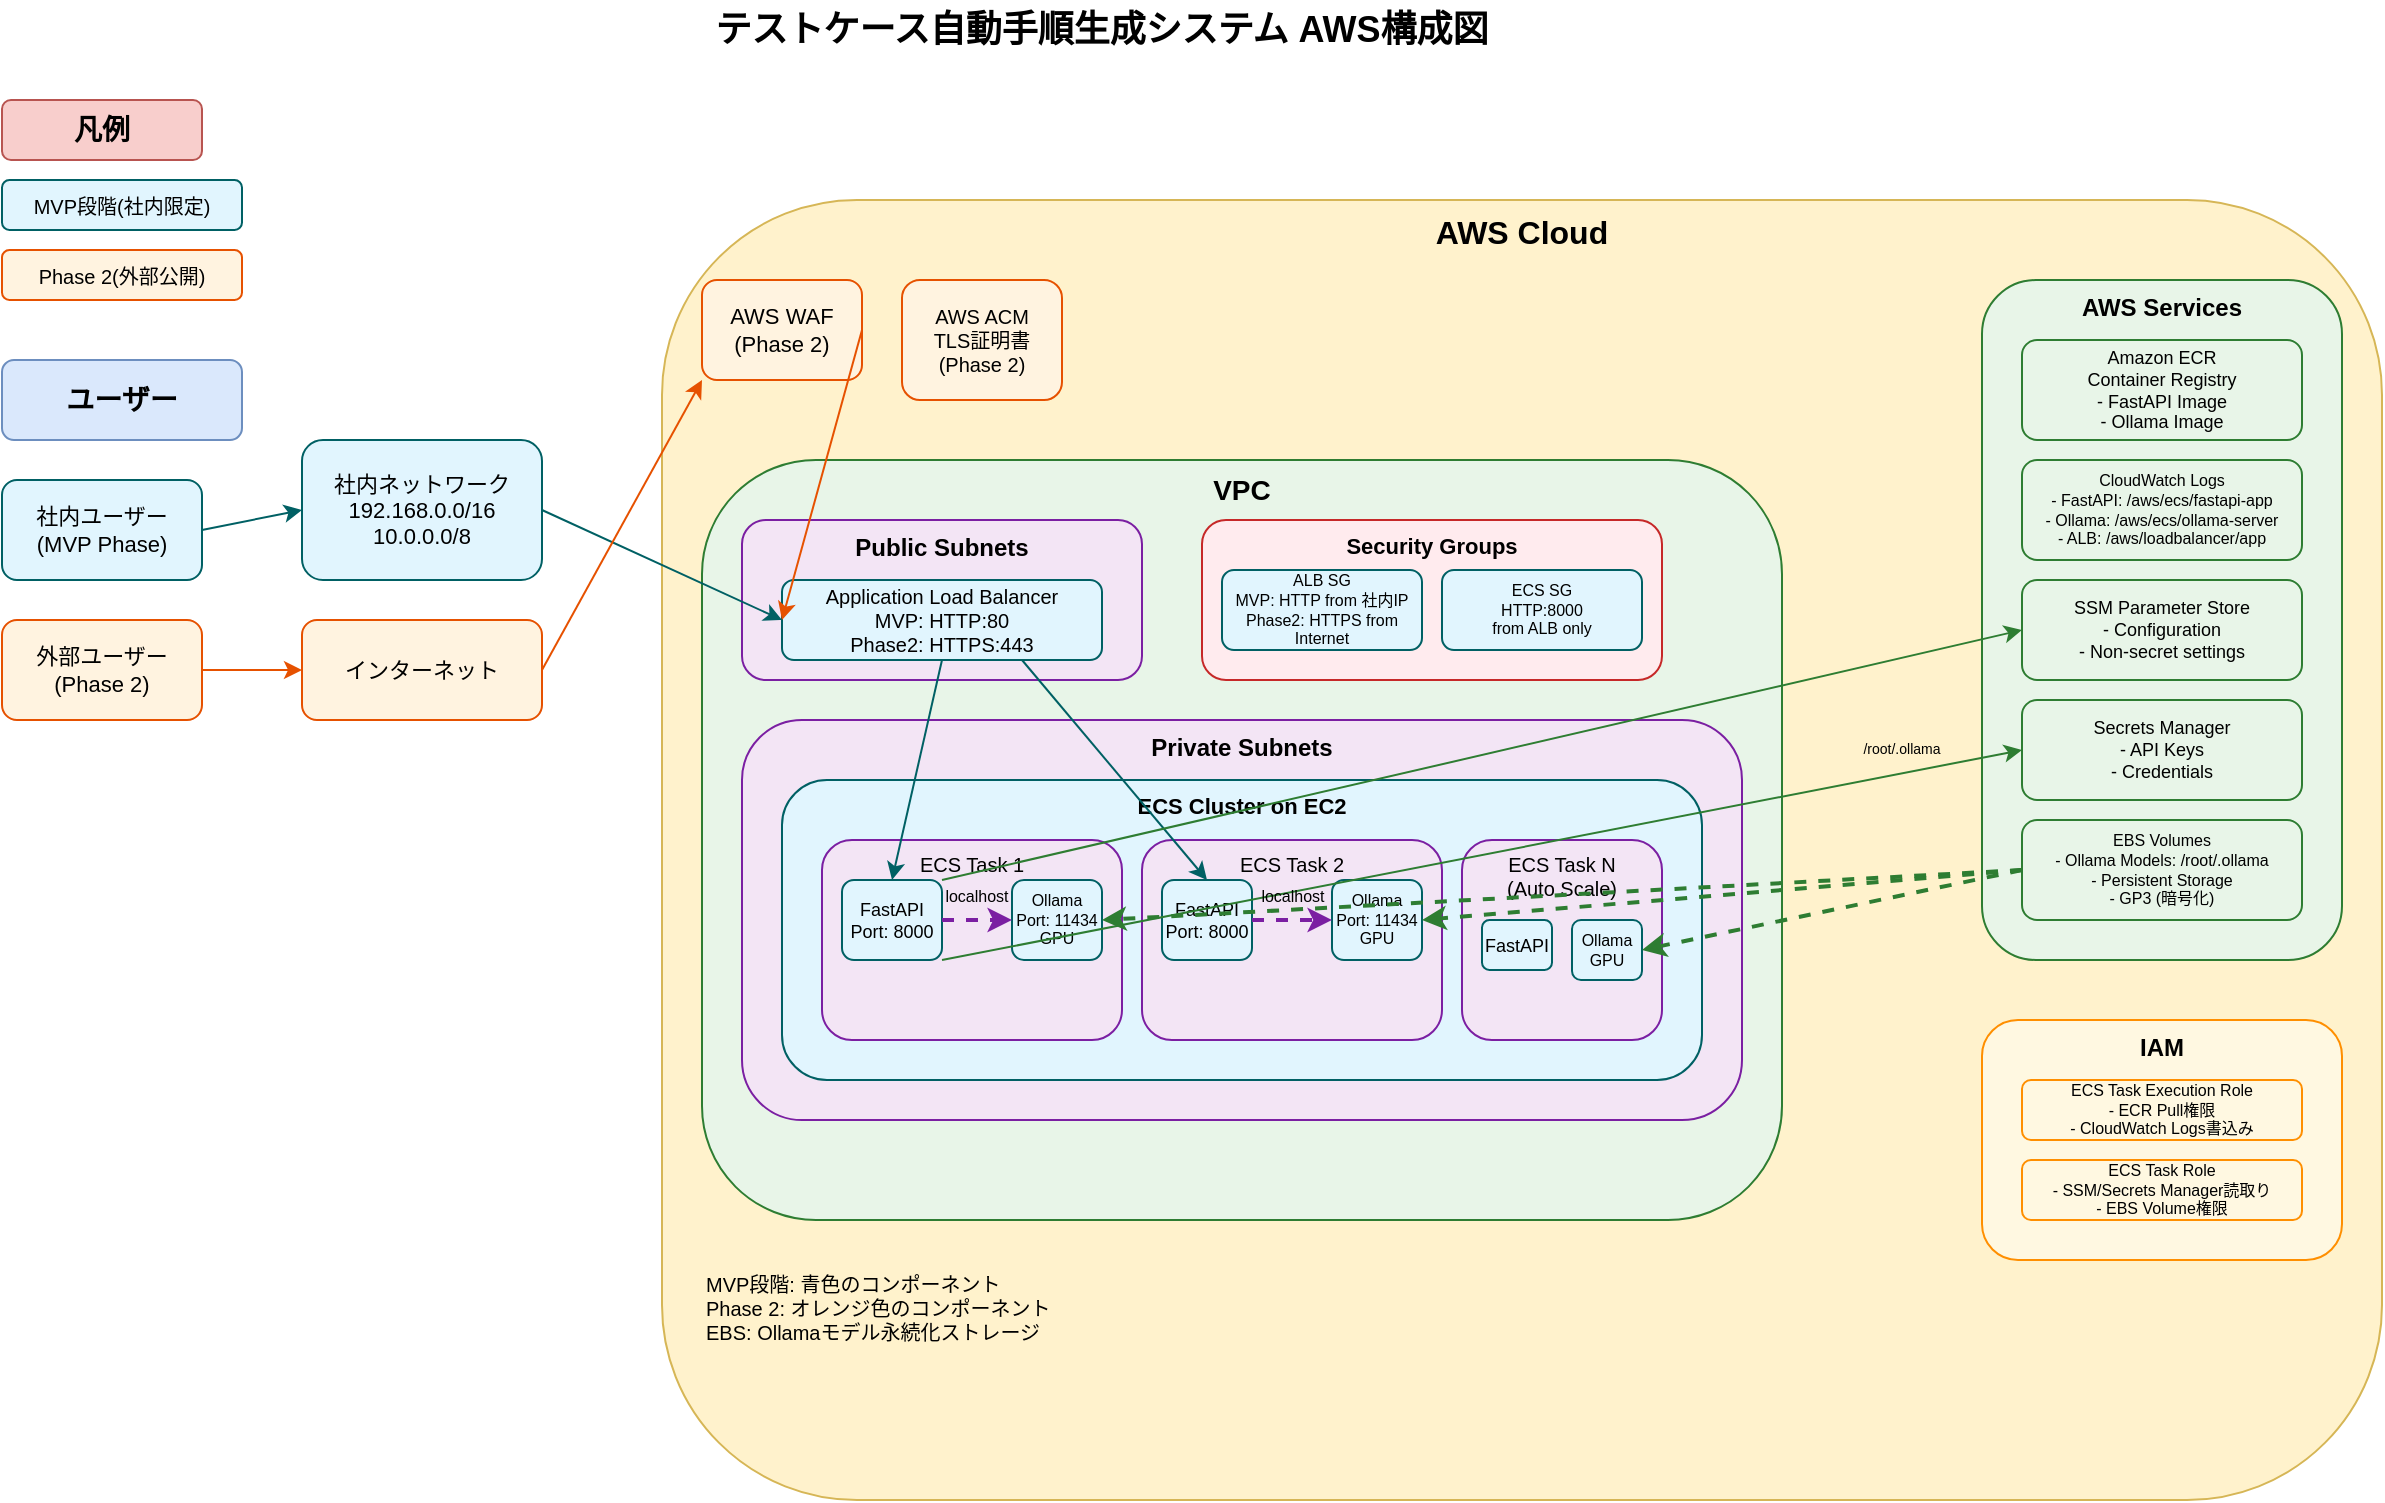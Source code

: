 <mxfile version="28.1.2">
  <diagram name="AWS Architecture" id="aws-architecture">
    <mxGraphModel dx="1213" dy="828" grid="1" gridSize="10" guides="1" tooltips="1" connect="1" arrows="1" fold="1" page="1" pageScale="1" pageWidth="1169" pageHeight="827" math="0" shadow="0">
      <root>
        <mxCell id="0" />
        <mxCell id="1" parent="0" />
        <mxCell id="title" value="テストケース自動手順生成システム AWS構成図" style="text;html=1;strokeColor=none;fillColor=none;align=center;verticalAlign=middle;whiteSpace=wrap;rounded=0;fontSize=18;fontStyle=1;fontColor=#000000;" parent="1" vertex="1">
          <mxGeometry x="400" y="20" width="400" height="30" as="geometry" />
        </mxCell>
        <mxCell id="legend" value="凡例" style="rounded=1;whiteSpace=wrap;html=1;fontSize=14;fontStyle=1;fillColor=#f8cecc;strokeColor=#b85450;fontColor=#000000;" parent="1" vertex="1">
          <mxGeometry x="50" y="70" width="100" height="30" as="geometry" />
        </mxCell>
        <mxCell id="legend-mvp" value="MVP段階(社内限定)" style="rounded=1;whiteSpace=wrap;html=1;fontSize=10;fillColor=#e1f5fe;strokeColor=#006064;fontColor=#000000;" parent="1" vertex="1">
          <mxGeometry x="50" y="110" width="120" height="25" as="geometry" />
        </mxCell>
        <mxCell id="legend-phase2" value="Phase 2(外部公開)" style="rounded=1;whiteSpace=wrap;html=1;fontSize=10;fillColor=#fff3e0;strokeColor=#e65100;fontColor=#000000;" parent="1" vertex="1">
          <mxGeometry x="50" y="145" width="120" height="25" as="geometry" />
        </mxCell>
        <mxCell id="users-group" value="ユーザー" style="rounded=1;whiteSpace=wrap;html=1;fontSize=14;fontStyle=1;fillColor=#dae8fc;strokeColor=#6c8ebf;fontColor=#000000;" parent="1" vertex="1">
          <mxGeometry x="50" y="200" width="120" height="40" as="geometry" />
        </mxCell>
        <mxCell id="user-internal" value="社内ユーザー&#xa;(MVP Phase)" style="rounded=1;whiteSpace=wrap;html=1;fontSize=11;fillColor=#e1f5fe;strokeColor=#006064;fontColor=#000000;" parent="1" vertex="1">
          <mxGeometry x="50" y="260" width="100" height="50" as="geometry" />
        </mxCell>
        <mxCell id="user-external" value="外部ユーザー&#xa;(Phase 2)" style="rounded=1;whiteSpace=wrap;html=1;fontSize=11;fillColor=#fff3e0;strokeColor=#e65100;fontColor=#000000;" parent="1" vertex="1">
          <mxGeometry x="50" y="330" width="100" height="50" as="geometry" />
        </mxCell>
        <mxCell id="corp-network" value="社内ネットワーク&#xa;192.168.0.0/16&#xa;10.0.0.0/8" style="rounded=1;whiteSpace=wrap;html=1;fontSize=11;fillColor=#e1f5fe;strokeColor=#006064;fontColor=#000000;" parent="1" vertex="1">
          <mxGeometry x="200" y="240" width="120" height="70" as="geometry" />
        </mxCell>
        <mxCell id="internet" value="インターネット" style="rounded=1;whiteSpace=wrap;html=1;fontSize=11;fillColor=#fff3e0;strokeColor=#e65100;fontColor=#000000;" parent="1" vertex="1">
          <mxGeometry x="200" y="330" width="120" height="50" as="geometry" />
        </mxCell>
        <mxCell id="aws-cloud" value="AWS Cloud" style="rounded=1;whiteSpace=wrap;html=1;fontSize=16;fontStyle=1;fillColor=#fff2cc;strokeColor=#d6b656;verticalAlign=top;fontColor=#000000;" parent="1" vertex="1">
          <mxGeometry x="380" y="120" width="860" height="650" as="geometry" />
        </mxCell>
        <mxCell id="waf" value="AWS WAF&#xa;(Phase 2)" style="rounded=1;whiteSpace=wrap;html=1;fontSize=11;fillColor=#fff3e0;strokeColor=#e65100;fontColor=#000000;" parent="1" vertex="1">
          <mxGeometry x="400" y="160" width="80" height="50" as="geometry" />
        </mxCell>
        <mxCell id="acm" value="AWS ACM&#xa;TLS証明書&#xa;(Phase 2)" style="rounded=1;whiteSpace=wrap;html=1;fontSize=10;fillColor=#fff3e0;strokeColor=#e65100;fontColor=#000000;" parent="1" vertex="1">
          <mxGeometry x="500" y="160" width="80" height="60" as="geometry" />
        </mxCell>
        <mxCell id="vpc" value="VPC" style="rounded=1;whiteSpace=wrap;html=1;fontSize=14;fontStyle=1;fillColor=#e8f5e8;strokeColor=#2e7d32;verticalAlign=top;fontColor=#000000;" parent="1" vertex="1">
          <mxGeometry x="400" y="250" width="540" height="380" as="geometry" />
        </mxCell>
        <mxCell id="public-subnet" value="Public Subnets" style="rounded=1;whiteSpace=wrap;html=1;fontSize=12;fontStyle=1;fillColor=#f3e5f5;strokeColor=#7b1fa2;verticalAlign=top;fontColor=#000000;" parent="1" vertex="1">
          <mxGeometry x="420" y="280" width="200" height="80" as="geometry" />
        </mxCell>
        <mxCell id="alb" value="Application Load Balancer&#xa;MVP: HTTP:80&#xa;Phase2: HTTPS:443" style="rounded=1;whiteSpace=wrap;html=1;fontSize=10;fillColor=#e1f5fe;strokeColor=#006064;fontColor=#000000;" parent="1" vertex="1">
          <mxGeometry x="440" y="310" width="160" height="40" as="geometry" />
        </mxCell>
        <mxCell id="private-subnet" value="Private Subnets" style="rounded=1;whiteSpace=wrap;html=1;fontSize=12;fontStyle=1;fillColor=#f3e5f5;strokeColor=#7b1fa2;verticalAlign=top;fontColor=#000000;" parent="1" vertex="1">
          <mxGeometry x="420" y="380" width="500" height="200" as="geometry" />
        </mxCell>
        <mxCell id="ecs-cluster" value="ECS Cluster on EC2" style="rounded=1;whiteSpace=wrap;html=1;fontSize=11;fontStyle=1;fillColor=#e1f5fe;strokeColor=#006064;verticalAlign=top;fontColor=#000000;" parent="1" vertex="1">
          <mxGeometry x="440" y="410" width="460" height="150" as="geometry" />
        </mxCell>
        <mxCell id="ecs-task1" value="ECS Task 1" style="rounded=1;whiteSpace=wrap;html=1;fontSize=10;fillColor=#f3e5f5;strokeColor=#7b1fa2;verticalAlign=top;fontColor=#000000;" parent="1" vertex="1">
          <mxGeometry x="460" y="440" width="150" height="100" as="geometry" />
        </mxCell>
        <mxCell id="fastapi1" value="FastAPI&#xa;Port: 8000" style="rounded=1;whiteSpace=wrap;html=1;fontSize=9;fillColor=#e1f5fe;strokeColor=#006064;fontColor=#000000;" parent="1" vertex="1">
          <mxGeometry x="470" y="460" width="50" height="40" as="geometry" />
        </mxCell>
        <mxCell id="ollama1" value="Ollama&#xa;Port: 11434&#xa;GPU" style="rounded=1;whiteSpace=wrap;html=1;fontSize=8;fillColor=#e1f5fe;strokeColor=#006064;fontColor=#000000;" parent="1" vertex="1">
          <mxGeometry x="555" y="460" width="45" height="40" as="geometry" />
        </mxCell>
        <mxCell id="ecs-task2" value="ECS Task 2" style="rounded=1;whiteSpace=wrap;html=1;fontSize=10;fillColor=#f3e5f5;strokeColor=#7b1fa2;verticalAlign=top;fontColor=#000000;" parent="1" vertex="1">
          <mxGeometry x="620" y="440" width="150" height="100" as="geometry" />
        </mxCell>
        <mxCell id="fastapi2" value="FastAPI&#xa;Port: 8000" style="rounded=1;whiteSpace=wrap;html=1;fontSize=9;fillColor=#e1f5fe;strokeColor=#006064;fontColor=#000000;" parent="1" vertex="1">
          <mxGeometry x="630" y="460" width="45" height="40" as="geometry" />
        </mxCell>
        <mxCell id="ollama2" value="Ollama&#xa;Port: 11434&#xa;GPU" style="rounded=1;whiteSpace=wrap;html=1;fontSize=8;fillColor=#e1f5fe;strokeColor=#006064;fontColor=#000000;" parent="1" vertex="1">
          <mxGeometry x="715" y="460" width="45" height="40" as="geometry" />
        </mxCell>
        <mxCell id="ecs-taskN" value="ECS Task N&#xa;(Auto Scale)" style="rounded=1;whiteSpace=wrap;html=1;fontSize=10;fillColor=#f3e5f5;strokeColor=#7b1fa2;verticalAlign=top;fontColor=#000000;" parent="1" vertex="1">
          <mxGeometry x="780" y="440" width="100" height="100" as="geometry" />
        </mxCell>
        <mxCell id="fastapIN" value="FastAPI" style="rounded=1;whiteSpace=wrap;html=1;fontSize=9;fillColor=#e1f5fe;strokeColor=#006064;fontColor=#000000;" parent="1" vertex="1">
          <mxGeometry x="790" y="480" width="35" height="25" as="geometry" />
        </mxCell>
        <mxCell id="ollamaN" value="Ollama&#xa;GPU" style="rounded=1;whiteSpace=wrap;html=1;fontSize=8;fillColor=#e1f5fe;strokeColor=#006064;fontColor=#000000;" parent="1" vertex="1">
          <mxGeometry x="835" y="480" width="35" height="30" as="geometry" />
        </mxCell>
        <mxCell id="sg-container" value="Security Groups" style="rounded=1;whiteSpace=wrap;html=1;fontSize=11;fontStyle=1;fillColor=#ffebee;strokeColor=#c62828;verticalAlign=top;fontColor=#000000;" parent="1" vertex="1">
          <mxGeometry x="650" y="280" width="230" height="80" as="geometry" />
        </mxCell>
        <mxCell id="sg-alb" value="ALB SG&#xa;MVP: HTTP from 社内IP&#xa;Phase2: HTTPS from Internet" style="rounded=1;whiteSpace=wrap;html=1;fontSize=8;fillColor=#e1f5fe;strokeColor=#006064;fontColor=#000000;" parent="1" vertex="1">
          <mxGeometry x="660" y="305" width="100" height="40" as="geometry" />
        </mxCell>
        <mxCell id="sg-ecs" value="ECS SG&#xa;HTTP:8000&#xa;from ALB only" style="rounded=1;whiteSpace=wrap;html=1;fontSize=8;fillColor=#e1f5fe;strokeColor=#006064;fontColor=#000000;" parent="1" vertex="1">
          <mxGeometry x="770" y="305" width="100" height="40" as="geometry" />
        </mxCell>
        <mxCell id="aws-services" value="AWS Services" style="rounded=1;whiteSpace=wrap;html=1;fontSize=12;fontStyle=1;fillColor=#e8f5e8;strokeColor=#2e7d32;verticalAlign=top;fontColor=#000000;" parent="1" vertex="1">
          <mxGeometry x="1040" y="160" width="180" height="340" as="geometry" />
        </mxCell>
        <mxCell id="ecr" value="Amazon ECR&#xa;Container Registry&#xa;- FastAPI Image&#xa;- Ollama Image" style="rounded=1;whiteSpace=wrap;html=1;fontSize=9;fillColor=#e8f5e8;strokeColor=#2e7d32;fontColor=#000000;" parent="1" vertex="1">
          <mxGeometry x="1060" y="190" width="140" height="50" as="geometry" />
        </mxCell>
        <mxCell id="cloudwatch" value="CloudWatch Logs&#xa;- FastAPI: /aws/ecs/fastapi-app&#xa;- Ollama: /aws/ecs/ollama-server&#xa;- ALB: /aws/loadbalancer/app" style="rounded=1;whiteSpace=wrap;html=1;fontSize=8;fillColor=#e8f5e8;strokeColor=#2e7d32;fontColor=#000000;" parent="1" vertex="1">
          <mxGeometry x="1060" y="250" width="140" height="50" as="geometry" />
        </mxCell>
        <mxCell id="ssm" value="SSM Parameter Store&#xa;- Configuration&#xa;- Non-secret settings" style="rounded=1;whiteSpace=wrap;html=1;fontSize=9;fillColor=#e8f5e8;strokeColor=#2e7d32;fontColor=#000000;" parent="1" vertex="1">
          <mxGeometry x="1060" y="310" width="140" height="50" as="geometry" />
        </mxCell>
        <mxCell id="secrets" value="Secrets Manager&#xa;- API Keys&#xa;- Credentials" style="rounded=1;whiteSpace=wrap;html=1;fontSize=9;fillColor=#e8f5e8;strokeColor=#2e7d32;fontColor=#000000;" parent="1" vertex="1">
          <mxGeometry x="1060" y="370" width="140" height="50" as="geometry" />
        </mxCell>
        <mxCell id="ebs" value="EBS Volumes&#xa;- Ollama Models: /root/.ollama&#xa;- Persistent Storage&#xa;- GP3 (暗号化)" style="rounded=1;whiteSpace=wrap;html=1;fontSize=8;fillColor=#e8f5e8;strokeColor=#2e7d32;fontColor=#000000;" parent="1" vertex="1">
          <mxGeometry x="1060" y="430" width="140" height="50" as="geometry" />
        </mxCell>
        <mxCell id="iam-container" value="IAM" style="rounded=1;whiteSpace=wrap;html=1;fontSize=12;fontStyle=1;fillColor=#fff8e1;strokeColor=#ff8f00;verticalAlign=top;fontColor=#000000;" parent="1" vertex="1">
          <mxGeometry x="1040" y="530" width="180" height="120" as="geometry" />
        </mxCell>
        <mxCell id="iam-exec" value="ECS Task Execution Role&#xa;- ECR Pull権限&#xa;- CloudWatch Logs書込み" style="rounded=1;whiteSpace=wrap;html=1;fontSize=8;fillColor=#fff8e1;strokeColor=#ff8f00;fontColor=#000000;" parent="1" vertex="1">
          <mxGeometry x="1060" y="560" width="140" height="30" as="geometry" />
        </mxCell>
        <mxCell id="iam-task" value="ECS Task Role&#xa;- SSM/Secrets Manager読取り&#xa;- EBS Volume権限" style="rounded=1;whiteSpace=wrap;html=1;fontSize=8;fillColor=#fff8e1;strokeColor=#ff8f00;fontColor=#000000;" parent="1" vertex="1">
          <mxGeometry x="1060" y="600" width="140" height="30" as="geometry" />
        </mxCell>
        <mxCell id="conn1" style="endArrow=classic;html=1;fontSize=12;exitX=1;exitY=0.5;exitDx=0;exitDy=0;entryX=0;entryY=0.5;entryDx=0;entryDy=0;strokeColor=#006064;" parent="1" source="user-internal" target="corp-network" edge="1">
          <mxGeometry width="50" height="50" relative="1" as="geometry">
            <mxPoint x="150" y="285" as="sourcePoint" />
            <mxPoint x="200" y="235" as="targetPoint" />
          </mxGeometry>
        </mxCell>
        <mxCell id="conn2" style="endArrow=classic;html=1;fontSize=12;exitX=1;exitY=0.5;exitDx=0;exitDy=0;entryX=0;entryY=0.5;entryDx=0;entryDy=0;strokeColor=#e65100;" parent="1" source="user-external" target="internet" edge="1">
          <mxGeometry width="50" height="50" relative="1" as="geometry">
            <mxPoint x="150" y="355" as="sourcePoint" />
            <mxPoint x="200" y="305" as="targetPoint" />
          </mxGeometry>
        </mxCell>
        <mxCell id="conn3" style="endArrow=classic;html=1;fontSize=12;exitX=1;exitY=0.5;exitDx=0;exitDy=0;entryX=0;entryY=0.5;entryDx=0;entryDy=0;strokeColor=#006064;" parent="1" source="corp-network" target="alb" edge="1">
          <mxGeometry width="50" height="50" relative="1" as="geometry">
            <mxPoint x="320" y="275" as="sourcePoint" />
            <mxPoint x="370" y="225" as="targetPoint" />
          </mxGeometry>
        </mxCell>
        <mxCell id="conn4" style="endArrow=classic;html=1;fontSize=12;exitX=1;exitY=0.5;exitDx=0;exitDy=0;entryX=0;entryY=1;entryDx=0;entryDy=0;strokeColor=#e65100;" parent="1" source="internet" target="waf" edge="1">
          <mxGeometry width="50" height="50" relative="1" as="geometry">
            <mxPoint x="320" y="355" as="sourcePoint" />
            <mxPoint x="370" y="305" as="targetPoint" />
          </mxGeometry>
        </mxCell>
        <mxCell id="conn5" style="endArrow=classic;html=1;fontSize=12;exitX=1;exitY=0.5;exitDx=0;exitDy=0;entryX=0;entryY=0.5;entryDx=0;entryDy=0;strokeColor=#e65100;" parent="1" source="waf" target="alb" edge="1">
          <mxGeometry width="50" height="50" relative="1" as="geometry">
            <mxPoint x="480" y="185" as="sourcePoint" />
            <mxPoint x="530" y="135" as="targetPoint" />
          </mxGeometry>
        </mxCell>
        <mxCell id="conn6" style="endArrow=classic;html=1;fontSize=12;exitX=0.5;exitY=1;exitDx=0;exitDy=0;entryX=0.5;entryY=0;entryDx=0;entryDy=0;strokeColor=#006064;" parent="1" source="alb" target="fastapi1" edge="1">
          <mxGeometry width="50" height="50" relative="1" as="geometry">
            <mxPoint x="520" y="350" as="sourcePoint" />
            <mxPoint x="570" y="300" as="targetPoint" />
          </mxGeometry>
        </mxCell>
        <mxCell id="conn7" style="endArrow=classic;html=1;fontSize=12;exitX=0.75;exitY=1;exitDx=0;exitDy=0;entryX=0.5;entryY=0;entryDx=0;entryDy=0;strokeColor=#006064;" parent="1" source="alb" target="fastapi2" edge="1">
          <mxGeometry width="50" height="50" relative="1" as="geometry">
            <mxPoint x="560" y="350" as="sourcePoint" />
            <mxPoint x="610" y="300" as="targetPoint" />
          </mxGeometry>
        </mxCell>
        <mxCell id="conn8" style="endArrow=classic;html=1;fontSize=12;exitX=1;exitY=0.5;exitDx=0;exitDy=0;entryX=0;entryY=0.5;entryDx=0;entryDy=0;strokeColor=#7b1fa2;strokeWidth=2;dashed=1;" parent="1" source="fastapi1" target="ollama1" edge="1">
          <mxGeometry width="50" height="50" relative="1" as="geometry">
            <mxPoint x="515" y="475" as="sourcePoint" />
            <mxPoint x="565" y="425" as="targetPoint" />
          </mxGeometry>
        </mxCell>
        <mxCell id="conn9" style="endArrow=classic;html=1;fontSize=12;exitX=1;exitY=0.5;exitDx=0;exitDy=0;entryX=0;entryY=0.5;entryDx=0;entryDy=0;strokeColor=#7b1fa2;strokeWidth=2;dashed=1;" parent="1" source="fastapi2" target="ollama2" edge="1">
          <mxGeometry width="50" height="50" relative="1" as="geometry">
            <mxPoint x="675" y="475" as="sourcePoint" />
            <mxPoint x="725" y="425" as="targetPoint" />
          </mxGeometry>
        </mxCell>
        <mxCell id="conn10" style="endArrow=classic;html=1;fontSize=12;exitX=1;exitY=0;exitDx=0;exitDy=0;entryX=0;entryY=0.5;entryDx=0;entryDy=0;strokeColor=#2e7d32;" parent="1" source="fastapi1" target="ssm" edge="1">
          <mxGeometry width="50" height="50" relative="1" as="geometry">
            <mxPoint x="515" y="460" as="sourcePoint" />
            <mxPoint x="565" y="410" as="targetPoint" />
          </mxGeometry>
        </mxCell>
        <mxCell id="conn11" style="endArrow=classic;html=1;fontSize=12;exitX=1;exitY=1;exitDx=0;exitDy=0;entryX=0;entryY=0.5;entryDx=0;entryDy=0;strokeColor=#2e7d32;" parent="1" source="fastapi1" target="secrets" edge="1">
          <mxGeometry width="50" height="50" relative="1" as="geometry">
            <mxPoint x="515" y="490" as="sourcePoint" />
            <mxPoint x="565" y="440" as="targetPoint" />
          </mxGeometry>
        </mxCell>
        <mxCell id="conn12" style="endArrow=classic;html=1;fontSize=12;exitX=0;exitY=0.5;exitDx=0;exitDy=0;entryX=1;entryY=0.5;entryDx=0;entryDy=0;strokeColor=#2e7d32;strokeWidth=2;dashed=1;" parent="1" source="ebs" target="ollama1" edge="1">
          <mxGeometry width="50" height="50" relative="1" as="geometry">
            <mxPoint x="940" y="455" as="sourcePoint" />
            <mxPoint x="570" y="477" as="targetPoint" />
          </mxGeometry>
        </mxCell>
        <mxCell id="conn13" style="endArrow=classic;html=1;fontSize=12;exitX=0;exitY=0.5;exitDx=0;exitDy=0;entryX=1;entryY=0.5;entryDx=0;entryDy=0;strokeColor=#2e7d32;strokeWidth=2;dashed=1;" parent="1" source="ebs" target="ollama2" edge="1">
          <mxGeometry width="50" height="50" relative="1" as="geometry">
            <mxPoint x="940" y="455" as="sourcePoint" />
            <mxPoint x="710" y="477" as="targetPoint" />
          </mxGeometry>
        </mxCell>
        <mxCell id="conn14" style="endArrow=classic;html=1;fontSize=12;exitX=0;exitY=0.5;exitDx=0;exitDy=0;entryX=1;entryY=0.5;entryDx=0;entryDy=0;strokeColor=#2e7d32;strokeWidth=2;dashed=1;" parent="1" source="ebs" target="ollamaN" edge="1">
          <mxGeometry width="50" height="50" relative="1" as="geometry">
            <mxPoint x="940" y="455" as="sourcePoint" />
            <mxPoint x="830" y="475" as="targetPoint" />
          </mxGeometry>
        </mxCell>
        <mxCell id="label1" value="localhost" style="text;html=1;strokeColor=none;fillColor=none;align=center;verticalAlign=middle;whiteSpace=wrap;rounded=0;fontSize=8;fontColor=#000000;" parent="1" vertex="1">
          <mxGeometry x="520" y="460" width="35" height="15" as="geometry" />
        </mxCell>
        <mxCell id="label2" value="localhost" style="text;html=1;strokeColor=none;fillColor=none;align=center;verticalAlign=middle;whiteSpace=wrap;rounded=0;fontSize=8;fontColor=#000000;" parent="1" vertex="1">
          <mxGeometry x="677.5" y="460" width="35" height="15" as="geometry" />
        </mxCell>
        <mxCell id="label3" value="/root/.ollama" style="text;html=1;strokeColor=none;fillColor=none;align=center;verticalAlign=middle;whiteSpace=wrap;rounded=0;fontSize=7;fontColor=#000000;" parent="1" vertex="1">
          <mxGeometry x="970" y="389" width="60" height="12" as="geometry" />
        </mxCell>
        <mxCell id="phase-indicator" value="MVP段階: 青色のコンポーネント&#xa;Phase 2: オレンジ色のコンポーネント&#xa;EBS: Ollamaモデル永続化ストレージ" style="text;html=1;strokeColor=none;fillColor=none;align=left;verticalAlign=top;whiteSpace=wrap;rounded=0;fontSize=10;fontColor=#000000;" parent="1" vertex="1">
          <mxGeometry x="400" y="650" width="300" height="60" as="geometry" />
        </mxCell>
      </root>
    </mxGraphModel>
  </diagram>
</mxfile>
